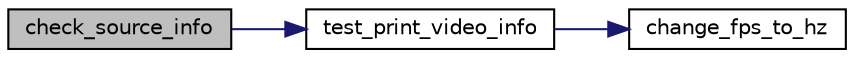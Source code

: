 digraph "check_source_info"
{
 // INTERACTIVE_SVG=YES
 // LATEX_PDF_SIZE
  bgcolor="transparent";
  edge [fontname="Helvetica",fontsize="10",labelfontname="Helvetica",labelfontsize="10"];
  node [fontname="Helvetica",fontsize="10",shape=record];
  rankdir="LR";
  Node1 [label="check_source_info",height=0.2,width=0.4,color="black", fillcolor="grey75", style="filled", fontcolor="black",tooltip=" "];
  Node1 -> Node2 [color="midnightblue",fontsize="10",style="solid",fontname="Helvetica"];
  Node2 [label="test_print_video_info",height=0.2,width=0.4,color="black",URL="$d4/daa/vin__init_8c.html#a02f460511009d5f670730db8dfd585f7",tooltip=" "];
  Node2 -> Node3 [color="midnightblue",fontsize="10",style="solid",fontname="Helvetica"];
  Node3 [label="change_fps_to_hz",height=0.2,width=0.4,color="black",URL="$d4/daa/vin__init_8c.html#a682a6cf83fa03f28d5d665ce254f4a50",tooltip=" "];
}
